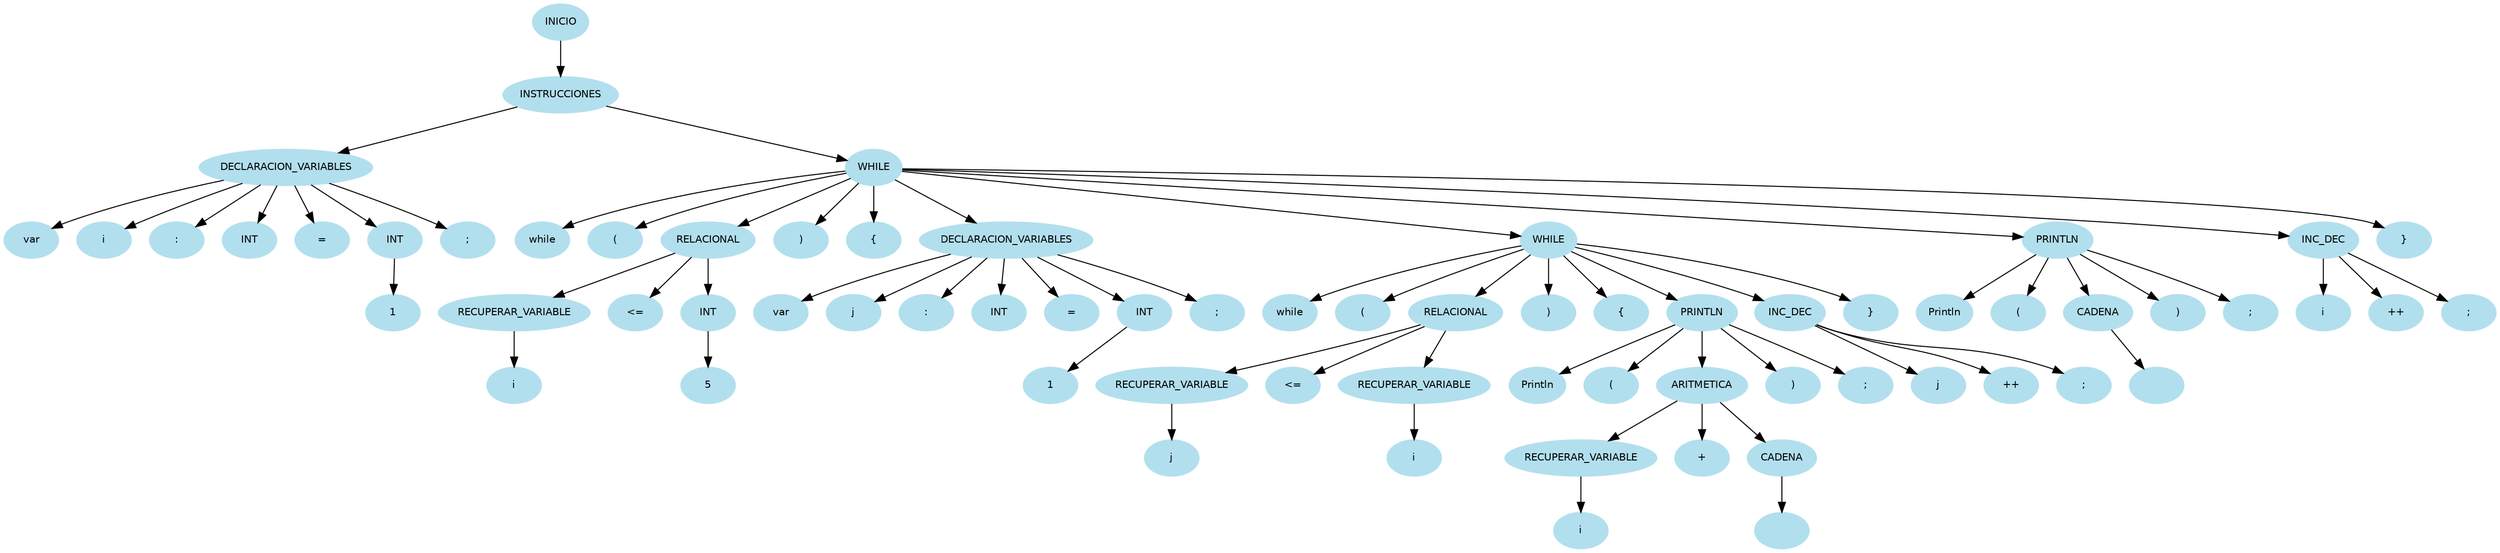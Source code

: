 digraph arbolAST{
node [shape=oval, style=filled, color=lightblue2, fontname=Helvetica, fontsize=10];
edge [fontname=Helvetica, fontsize=10];
n0[label="INICIO"];
n1[label="INSTRUCCIONES"];
n0 -> n1;
n2[label="DECLARACION_VARIABLES"];
n1 -> n2;
n3[label="var"];
n2 -> n3;
n4[label="i"];
n2 -> n4;
n5[label=":"];
n2 -> n5;
n6[label="INT"];
n2 -> n6;
n7[label="="];
n2 -> n7;
n8[label="INT"];
n2 -> n8;
n9[label="1"];
n8 -> n9;
n10[label=";"];
n2 -> n10;
n11[label="WHILE"];
n1 -> n11;
n12[label="while"];
n11 -> n12;
n13[label="("];
n11 -> n13;
n14[label="RELACIONAL"];
n11 -> n14;
n15[label="RECUPERAR_VARIABLE"];
n14 -> n15;
n16[label="i"];
n15 -> n16;
n17[label="<="];
n14 -> n17;
n18[label="INT"];
n14 -> n18;
n19[label="5"];
n18 -> n19;
n20[label=")"];
n11 -> n20;
n21[label="{"];
n11 -> n21;
n22[label="DECLARACION_VARIABLES"];
n11 -> n22;
n23[label="var"];
n22 -> n23;
n24[label="j"];
n22 -> n24;
n25[label=":"];
n22 -> n25;
n26[label="INT"];
n22 -> n26;
n27[label="="];
n22 -> n27;
n28[label="INT"];
n22 -> n28;
n29[label="1"];
n28 -> n29;
n30[label=";"];
n22 -> n30;
n31[label="WHILE"];
n11 -> n31;
n32[label="while"];
n31 -> n32;
n33[label="("];
n31 -> n33;
n34[label="RELACIONAL"];
n31 -> n34;
n35[label="RECUPERAR_VARIABLE"];
n34 -> n35;
n36[label="j"];
n35 -> n36;
n37[label="<="];
n34 -> n37;
n38[label="RECUPERAR_VARIABLE"];
n34 -> n38;
n39[label="i"];
n38 -> n39;
n40[label=")"];
n31 -> n40;
n41[label="{"];
n31 -> n41;
n42[label="PRINTLN"];
n31 -> n42;
n43[label="Println"];
n42 -> n43;
n44[label="("];
n42 -> n44;
n45[label="ARITMETICA"];
n42 -> n45;
n46[label="RECUPERAR_VARIABLE"];
n45 -> n46;
n47[label="i"];
n46 -> n47;
n48[label="+"];
n45 -> n48;
n49[label="CADENA"];
n45 -> n49;
n50[label=" "];
n49 -> n50;
n51[label=")"];
n42 -> n51;
n52[label=";"];
n42 -> n52;
n53[label="INC_DEC"];
n31 -> n53;
n54[label="j"];
n53 -> n54;
n55[label="++"];
n53 -> n55;
n56[label=";"];
n53 -> n56;
n57[label="}"];
n31 -> n57;
n58[label="PRINTLN"];
n11 -> n58;
n59[label="Println"];
n58 -> n59;
n60[label="("];
n58 -> n60;
n61[label="CADENA"];
n58 -> n61;
n62[label=" "];
n61 -> n62;
n63[label=")"];
n58 -> n63;
n64[label=";"];
n58 -> n64;
n65[label="INC_DEC"];
n11 -> n65;
n66[label="i"];
n65 -> n66;
n67[label="++"];
n65 -> n67;
n68[label=";"];
n65 -> n68;
n69[label="}"];
n11 -> n69;
}